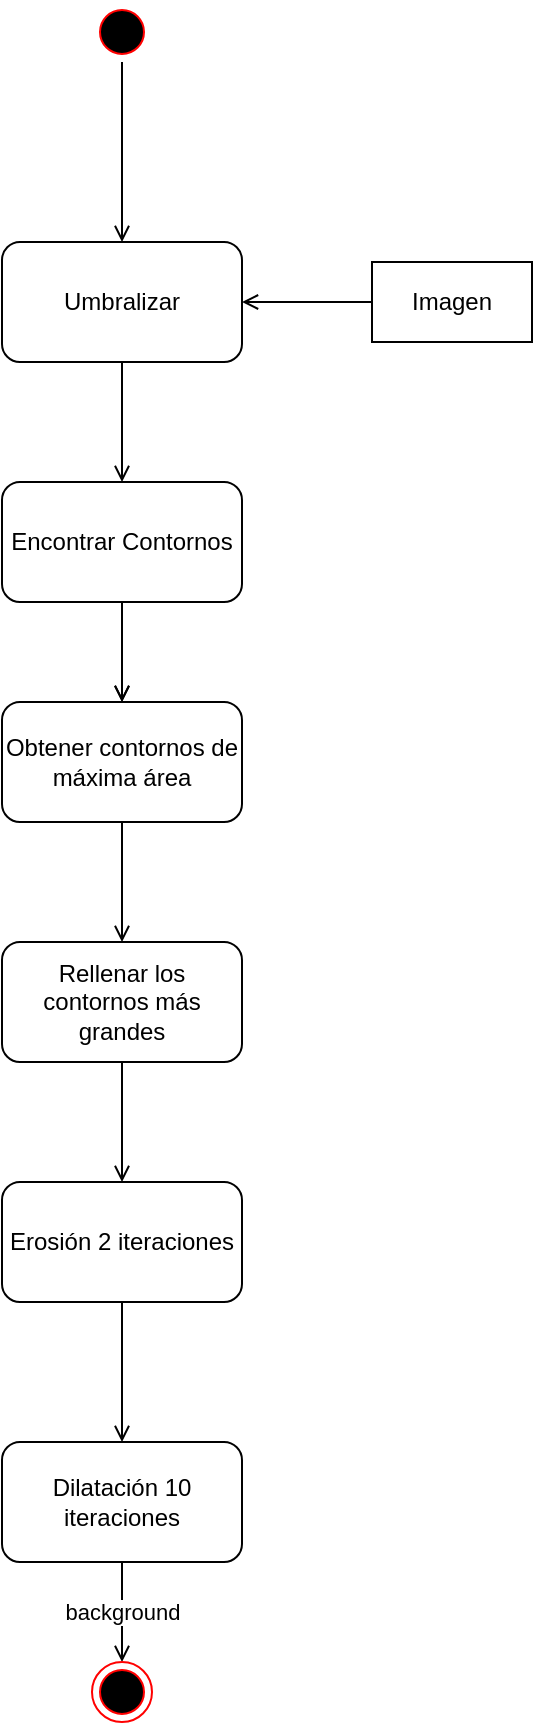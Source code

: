 <mxfile version="14.5.3" type="device"><diagram id="e2l3-v9q1bEwYc01c0d3" name="Page-1"><mxGraphModel dx="772" dy="1051" grid="1" gridSize="10" guides="1" tooltips="1" connect="1" arrows="1" fold="1" page="1" pageScale="1" pageWidth="827" pageHeight="1169" math="0" shadow="0"><root><mxCell id="0"/><mxCell id="1" parent="0"/><mxCell id="sHhC2Xnag2Kj5eT11dl0-2" value="Imagen" style="rounded=0;whiteSpace=wrap;html=1;" vertex="1" parent="1"><mxGeometry x="615" y="200" width="80" height="40" as="geometry"/></mxCell><mxCell id="sHhC2Xnag2Kj5eT11dl0-3" value="Umbralizar" style="rounded=1;whiteSpace=wrap;html=1;" vertex="1" parent="1"><mxGeometry x="430" y="190" width="120" height="60" as="geometry"/></mxCell><mxCell id="sHhC2Xnag2Kj5eT11dl0-4" value="" style="endArrow=open;html=1;exitX=0;exitY=0.5;exitDx=0;exitDy=0;endFill=0;entryX=1;entryY=0.5;entryDx=0;entryDy=0;" edge="1" parent="1" source="sHhC2Xnag2Kj5eT11dl0-2" target="sHhC2Xnag2Kj5eT11dl0-3"><mxGeometry width="50" height="50" relative="1" as="geometry"><mxPoint x="500" y="110" as="sourcePoint"/><mxPoint x="500" y="200" as="targetPoint"/></mxGeometry></mxCell><mxCell id="sHhC2Xnag2Kj5eT11dl0-5" value="" style="edgeStyle=orthogonalEdgeStyle;rounded=0;orthogonalLoop=1;jettySize=auto;html=1;endArrow=open;endFill=0;" edge="1" parent="1" source="sHhC2Xnag2Kj5eT11dl0-6" target="sHhC2Xnag2Kj5eT11dl0-8"><mxGeometry relative="1" as="geometry"/></mxCell><mxCell id="sHhC2Xnag2Kj5eT11dl0-6" value="Encontrar Contornos" style="rounded=1;whiteSpace=wrap;html=1;" vertex="1" parent="1"><mxGeometry x="430" y="310" width="120" height="60" as="geometry"/></mxCell><mxCell id="sHhC2Xnag2Kj5eT11dl0-7" value="" style="endArrow=open;html=1;exitX=0.5;exitY=1;exitDx=0;exitDy=0;endFill=0;entryX=0.5;entryY=0;entryDx=0;entryDy=0;" edge="1" parent="1" source="sHhC2Xnag2Kj5eT11dl0-3" target="sHhC2Xnag2Kj5eT11dl0-6"><mxGeometry width="50" height="50" relative="1" as="geometry"><mxPoint x="489.5" y="260" as="sourcePoint"/><mxPoint x="489.5" y="350" as="targetPoint"/></mxGeometry></mxCell><mxCell id="sHhC2Xnag2Kj5eT11dl0-8" value="Obtener contornos de máxima área" style="rounded=1;whiteSpace=wrap;html=1;" vertex="1" parent="1"><mxGeometry x="430" y="420" width="120" height="60" as="geometry"/></mxCell><mxCell id="sHhC2Xnag2Kj5eT11dl0-9" value="" style="endArrow=open;html=1;exitX=0.5;exitY=1;exitDx=0;exitDy=0;endFill=0;entryX=0.5;entryY=0;entryDx=0;entryDy=0;" edge="1" parent="1" source="sHhC2Xnag2Kj5eT11dl0-6" target="sHhC2Xnag2Kj5eT11dl0-8"><mxGeometry width="50" height="50" relative="1" as="geometry"><mxPoint x="500" y="260" as="sourcePoint"/><mxPoint x="500" y="320" as="targetPoint"/></mxGeometry></mxCell><mxCell id="sHhC2Xnag2Kj5eT11dl0-10" value="Rellenar los contornos más grandes" style="rounded=1;whiteSpace=wrap;html=1;" vertex="1" parent="1"><mxGeometry x="430" y="540" width="120" height="60" as="geometry"/></mxCell><mxCell id="sHhC2Xnag2Kj5eT11dl0-11" value="" style="edgeStyle=orthogonalEdgeStyle;rounded=0;orthogonalLoop=1;jettySize=auto;html=1;endArrow=open;endFill=0;exitX=0.5;exitY=1;exitDx=0;exitDy=0;entryX=0.5;entryY=0;entryDx=0;entryDy=0;" edge="1" parent="1" source="sHhC2Xnag2Kj5eT11dl0-8" target="sHhC2Xnag2Kj5eT11dl0-10"><mxGeometry relative="1" as="geometry"><mxPoint x="500" y="380" as="sourcePoint"/><mxPoint x="500" y="430" as="targetPoint"/></mxGeometry></mxCell><mxCell id="sHhC2Xnag2Kj5eT11dl0-12" value="Erosión 2 iteraciones" style="rounded=1;whiteSpace=wrap;html=1;" vertex="1" parent="1"><mxGeometry x="430" y="660" width="120" height="60" as="geometry"/></mxCell><mxCell id="sHhC2Xnag2Kj5eT11dl0-13" value="" style="edgeStyle=orthogonalEdgeStyle;rounded=0;orthogonalLoop=1;jettySize=auto;html=1;endArrow=open;endFill=0;exitX=0.5;exitY=1;exitDx=0;exitDy=0;entryX=0.5;entryY=0;entryDx=0;entryDy=0;" edge="1" parent="1" source="sHhC2Xnag2Kj5eT11dl0-10" target="sHhC2Xnag2Kj5eT11dl0-12"><mxGeometry relative="1" as="geometry"><mxPoint x="500" y="490" as="sourcePoint"/><mxPoint x="500" y="550" as="targetPoint"/></mxGeometry></mxCell><mxCell id="sHhC2Xnag2Kj5eT11dl0-14" value="Dilatación 10 iteraciones" style="rounded=1;whiteSpace=wrap;html=1;" vertex="1" parent="1"><mxGeometry x="430" y="790" width="120" height="60" as="geometry"/></mxCell><mxCell id="sHhC2Xnag2Kj5eT11dl0-15" value="" style="edgeStyle=orthogonalEdgeStyle;rounded=0;orthogonalLoop=1;jettySize=auto;html=1;endArrow=open;endFill=0;exitX=0.5;exitY=1;exitDx=0;exitDy=0;entryX=0.5;entryY=0;entryDx=0;entryDy=0;" edge="1" parent="1" source="sHhC2Xnag2Kj5eT11dl0-12" target="sHhC2Xnag2Kj5eT11dl0-14"><mxGeometry relative="1" as="geometry"><mxPoint x="500" y="610" as="sourcePoint"/><mxPoint x="500" y="670" as="targetPoint"/></mxGeometry></mxCell><mxCell id="sHhC2Xnag2Kj5eT11dl0-16" value="background" style="edgeStyle=orthogonalEdgeStyle;rounded=0;orthogonalLoop=1;jettySize=auto;html=1;endArrow=open;endFill=0;exitX=0.5;exitY=1;exitDx=0;exitDy=0;entryX=0.5;entryY=0;entryDx=0;entryDy=0;" edge="1" parent="1" source="sHhC2Xnag2Kj5eT11dl0-14" target="sHhC2Xnag2Kj5eT11dl0-17"><mxGeometry relative="1" as="geometry"><mxPoint x="500" y="730" as="sourcePoint"/><mxPoint x="490" y="900" as="targetPoint"/></mxGeometry></mxCell><mxCell id="sHhC2Xnag2Kj5eT11dl0-17" value="" style="ellipse;html=1;shape=endState;fillColor=#000000;strokeColor=#ff0000;" vertex="1" parent="1"><mxGeometry x="475" y="900" width="30" height="30" as="geometry"/></mxCell><mxCell id="sHhC2Xnag2Kj5eT11dl0-18" value="" style="ellipse;html=1;shape=startState;fillColor=#000000;strokeColor=#ff0000;" vertex="1" parent="1"><mxGeometry x="475" y="70" width="30" height="30" as="geometry"/></mxCell><mxCell id="sHhC2Xnag2Kj5eT11dl0-19" value="" style="endArrow=open;html=1;exitX=0.5;exitY=1;exitDx=0;exitDy=0;endFill=0;entryX=0.5;entryY=0;entryDx=0;entryDy=0;" edge="1" parent="1" source="sHhC2Xnag2Kj5eT11dl0-18" target="sHhC2Xnag2Kj5eT11dl0-3"><mxGeometry width="50" height="50" relative="1" as="geometry"><mxPoint x="489.5" y="110" as="sourcePoint"/><mxPoint x="489.5" y="170" as="targetPoint"/></mxGeometry></mxCell></root></mxGraphModel></diagram></mxfile>